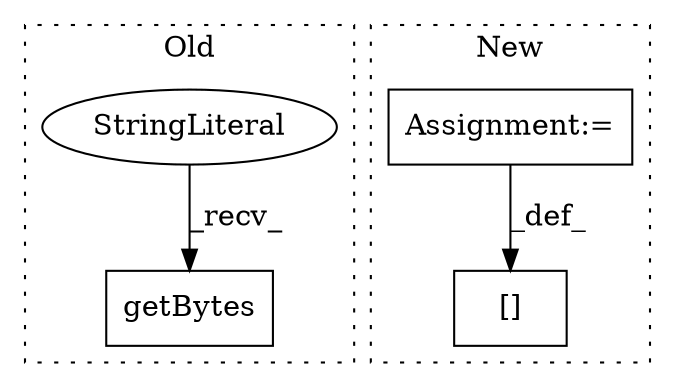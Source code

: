 digraph G {
subgraph cluster0 {
1 [label="getBytes" a="32" s="2829" l="10" shape="box"];
3 [label="StringLiteral" a="45" s="2764" l="64" shape="ellipse"];
label = "Old";
style="dotted";
}
subgraph cluster1 {
2 [label="[]" a="2" s="2953,2965" l="5,1" shape="box"];
4 [label="Assignment:=" a="7" s="2966" l="1" shape="box"];
label = "New";
style="dotted";
}
3 -> 1 [label="_recv_"];
4 -> 2 [label="_def_"];
}